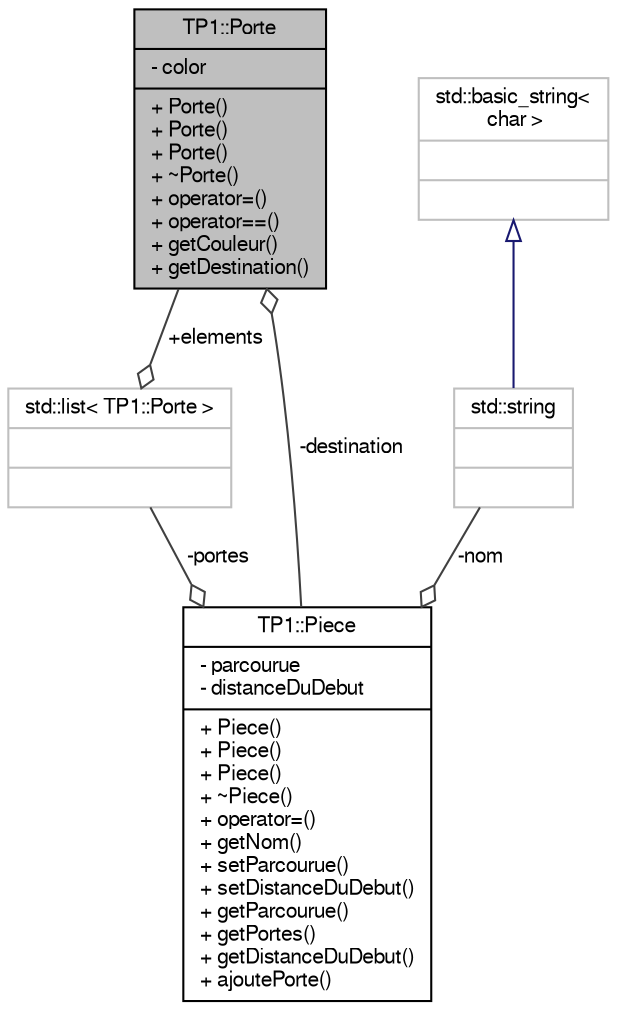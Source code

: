 digraph "TP1::Porte"
{
 // LATEX_PDF_SIZE
  edge [fontname="FreeSans",fontsize="10",labelfontname="FreeSans",labelfontsize="10"];
  node [fontname="FreeSans",fontsize="10",shape=record];
  Node1 [label="{TP1::Porte\n|- color\l|+ Porte()\l+ Porte()\l+ Porte()\l+ ~Porte()\l+ operator=()\l+ operator==()\l+ getCouleur()\l+ getDestination()\l}",height=0.2,width=0.4,color="black", fillcolor="grey75", style="filled", fontcolor="black",tooltip="Classe qui représente une porte d'une couleur donnée entre deux pièces."];
  Node2 -> Node1 [color="grey25",fontsize="10",style="solid",label=" -destination" ,arrowhead="odiamond",fontname="FreeSans"];
  Node2 [label="{TP1::Piece\n|- parcourue\l- distanceDuDebut\l|+ Piece()\l+ Piece()\l+ Piece()\l+ ~Piece()\l+ operator=()\l+ getNom()\l+ setParcourue()\l+ setDistanceDuDebut()\l+ getParcourue()\l+ getPortes()\l+ getDistanceDuDebut()\l+ ajoutePorte()\l}",height=0.2,width=0.4,color="black", fillcolor="white", style="filled",URL="$class_t_p1_1_1_piece.html",tooltip="Classe représentant une pièce dans un labyrinthe."];
  Node3 -> Node2 [color="grey25",fontsize="10",style="solid",label=" -portes" ,arrowhead="odiamond",fontname="FreeSans"];
  Node3 [label="{std::list\< TP1::Porte \>\n||}",height=0.2,width=0.4,color="grey75", fillcolor="white", style="filled",tooltip=" "];
  Node1 -> Node3 [color="grey25",fontsize="10",style="solid",label=" +elements" ,arrowhead="odiamond",fontname="FreeSans"];
  Node4 -> Node2 [color="grey25",fontsize="10",style="solid",label=" -nom" ,arrowhead="odiamond",fontname="FreeSans"];
  Node4 [label="{std::string\n||}",height=0.2,width=0.4,color="grey75", fillcolor="white", style="filled",tooltip="STL class."];
  Node5 -> Node4 [dir="back",color="midnightblue",fontsize="10",style="solid",arrowtail="onormal",fontname="FreeSans"];
  Node5 [label="{std::basic_string\<\l char \>\n||}",height=0.2,width=0.4,color="grey75", fillcolor="white", style="filled",tooltip="STL class."];
}
